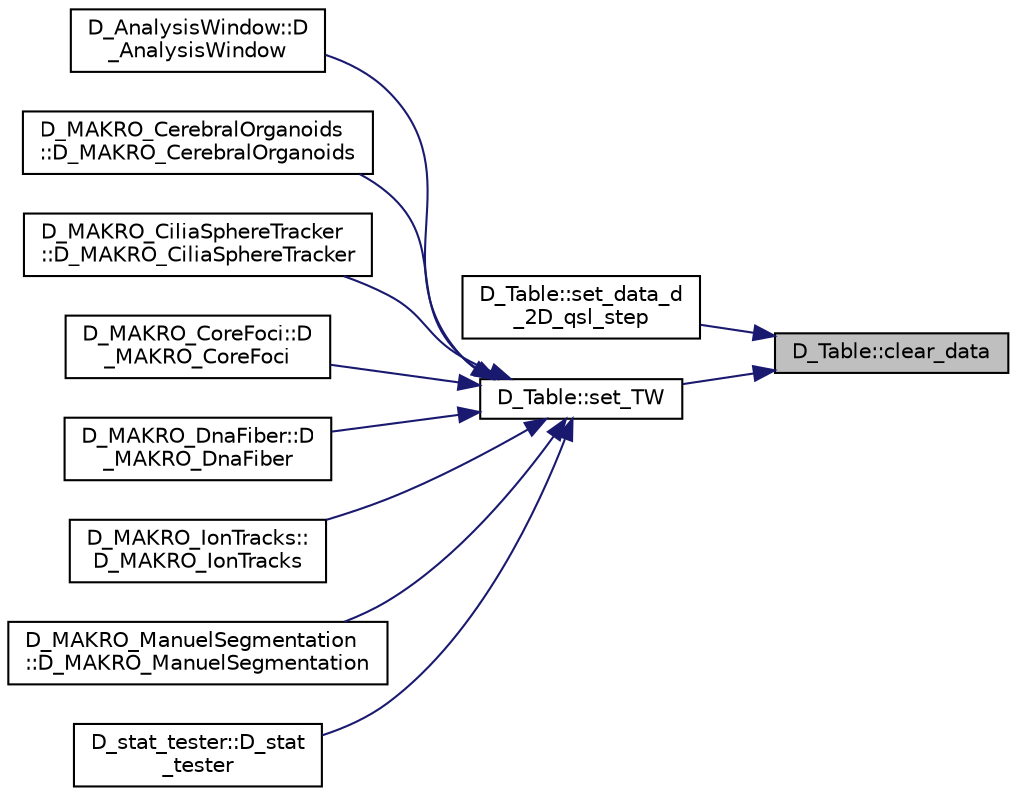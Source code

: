 digraph "D_Table::clear_data"
{
 // LATEX_PDF_SIZE
  edge [fontname="Helvetica",fontsize="10",labelfontname="Helvetica",labelfontsize="10"];
  node [fontname="Helvetica",fontsize="10",shape=record];
  rankdir="RL";
  Node1 [label="D_Table::clear_data",height=0.2,width=0.4,color="black", fillcolor="grey75", style="filled", fontcolor="black",tooltip=" "];
  Node1 -> Node2 [dir="back",color="midnightblue",fontsize="10",style="solid"];
  Node2 [label="D_Table::set_data_d\l_2D_qsl_step",height=0.2,width=0.4,color="black", fillcolor="white", style="filled",URL="$class_d___table.html#a8fd1e69e75c780279b9c7aa45f267864",tooltip=" "];
  Node1 -> Node3 [dir="back",color="midnightblue",fontsize="10",style="solid"];
  Node3 [label="D_Table::set_TW",height=0.2,width=0.4,color="black", fillcolor="white", style="filled",URL="$class_d___table.html#ae9907a0ef635b7509efec6beea8cfb27",tooltip=" "];
  Node3 -> Node4 [dir="back",color="midnightblue",fontsize="10",style="solid"];
  Node4 [label="D_AnalysisWindow::D\l_AnalysisWindow",height=0.2,width=0.4,color="black", fillcolor="white", style="filled",URL="$class_d___analysis_window.html#a1570fd8f4c870b140c24a74f5164e863",tooltip="D_AnalysisWindow::D_AnalysisWindow Constructor."];
  Node3 -> Node5 [dir="back",color="midnightblue",fontsize="10",style="solid"];
  Node5 [label="D_MAKRO_CerebralOrganoids\l::D_MAKRO_CerebralOrganoids",height=0.2,width=0.4,color="black", fillcolor="white", style="filled",URL="$class_d___m_a_k_r_o___cerebral_organoids.html#a3f9374fc355a9fc5a89eb0e011083394",tooltip=" "];
  Node3 -> Node6 [dir="back",color="midnightblue",fontsize="10",style="solid"];
  Node6 [label="D_MAKRO_CiliaSphereTracker\l::D_MAKRO_CiliaSphereTracker",height=0.2,width=0.4,color="black", fillcolor="white", style="filled",URL="$class_d___m_a_k_r_o___cilia_sphere_tracker.html#a7a0518fef2160eeb2351dd9013879e96",tooltip=" "];
  Node3 -> Node7 [dir="back",color="midnightblue",fontsize="10",style="solid"];
  Node7 [label="D_MAKRO_CoreFoci::D\l_MAKRO_CoreFoci",height=0.2,width=0.4,color="black", fillcolor="white", style="filled",URL="$class_d___m_a_k_r_o___core_foci.html#a7cbe2dc548113615f24a4d80bb98d275",tooltip=" "];
  Node3 -> Node8 [dir="back",color="midnightblue",fontsize="10",style="solid"];
  Node8 [label="D_MAKRO_DnaFiber::D\l_MAKRO_DnaFiber",height=0.2,width=0.4,color="black", fillcolor="white", style="filled",URL="$class_d___m_a_k_r_o___dna_fiber.html#a5862432fb22f2b802f11357eb11457ad",tooltip=" "];
  Node3 -> Node9 [dir="back",color="midnightblue",fontsize="10",style="solid"];
  Node9 [label="D_MAKRO_IonTracks::\lD_MAKRO_IonTracks",height=0.2,width=0.4,color="black", fillcolor="white", style="filled",URL="$class_d___m_a_k_r_o___ion_tracks.html#aaa99cf0fc23926d97579ffac4704b373",tooltip=" "];
  Node3 -> Node10 [dir="back",color="midnightblue",fontsize="10",style="solid"];
  Node10 [label="D_MAKRO_ManuelSegmentation\l::D_MAKRO_ManuelSegmentation",height=0.2,width=0.4,color="black", fillcolor="white", style="filled",URL="$class_d___m_a_k_r_o___manuel_segmentation.html#a37cb3c77e5023892b47c77377b5cf9e7",tooltip=" "];
  Node3 -> Node11 [dir="back",color="midnightblue",fontsize="10",style="solid"];
  Node11 [label="D_stat_tester::D_stat\l_tester",height=0.2,width=0.4,color="black", fillcolor="white", style="filled",URL="$class_d__stat__tester.html#a98e173dc5fcd58b2b3359ad4a1401a96",tooltip=" "];
}
